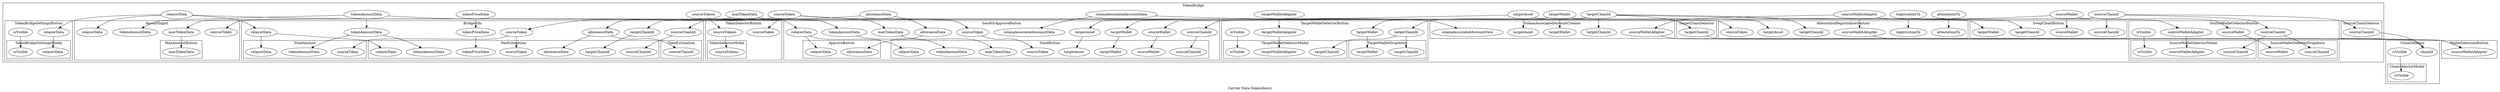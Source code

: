 digraph Carrier {
    label="Carrier Data Dependency"

    subgraph clusterChainSelector {
        label="ChainSelector"

        chainSelectorChainId [label="chainId"]
        chainSelectorIsVisible [label="isVisible"]
        chainSelectorIsVisible -> chainSelectorModalIsVisible

        subgraph clusterChainSelectorModal {
            label="ChainSelectorModal"

            chainSelectorModalIsVisible [label="isVisible"]                
        }
    }


    subgraph clusterWalletSelectionButton {
        label="WalletSelectionButton"
        walletSelectionButtonSourceWalletAdapter [label="sourceWalletAdapter"]
    }

    subgraph clusterTokenBridge {
        label="TokenBridge"
        sourceChainId -> sourceChainSelectorSourceChainId
        sourceChainId -> sourceWalletSelectorButtonSourceChainId
        sourceWallet -> sourceWalletSelectorButtonSourceWallet
        sourceWalletAdapter -> sourceWalletSelectorButtonSourceWalletAdapter
        targetChainId -> targetChainSelectorTargetChainId
        targetChainId -> targetWalletSelectorButtonTargetChainId
        targetWallet -> targetWalletSelectorButtonTargetWallet
        targetWalletAdapter -> targetWalletSelectorButtonTargetWalletAdapter
        sourceChainId -> swapChainButtonSourceChainId
        sourceWallet -> swapChainButtonSourceWallet
        targetChainId -> swapChainButtonTargetChainId
        targetWallet -> swapChainButtonTargetWallet
        sourceToken -> tokenSelectorButtonSourceToken
        sourceTokens -> tokenSelectorButtonSourceTokens
        maxTokenData -> amountInputMaxTokenData
        tokenAmountData -> amountInputTokenAmountData
        sourceToken -> amountInputSourceToken
        relayerData -> amountInputRelayerData
        sourceChainId -> bridgeInfoSourceChainId
        targetChainId -> bridgeInfoTargetChainId
        sourceToken -> bridgeInfoSourceToken
        tokenAmountData -> bridgeInfoTokenAmountData
        relayerData -> bridgeInfoRelayerData
        tokenPriceData -> bridgeInfoTokenPriceData
        allowanceData -> bridgeInfoAllowanceData
        sourceChainId -> sendOrApproveButtonSourceChainId
        sourceWallet -> sendOrApproveButtonSourceWallet
        allowanceData -> sendOrApproveButtonAllowanceData
        tokenAmountData -> sendOrApproveButtonTokenAmountData
        maxTokenData -> sendOrApproveButtonMaxTokenData
        solanaAssociatedAccountData -> sendOrApproveButtonSolanaAssociatedAccountData
        targetWallet -> sendOrApproveButtonTargetWallet
        relayerData -> sendOrApproveButtonRelayerData
        targetAsset -> sendOrApproveButtonTargetAsset
        sourceToken -> sendOrApproveButtonSourceToken
        targetAsset -> attestationRegistrationSectionTargetAsset
        targetChainId -> attestationRegistrationSectionTargetChainId
        sourceToken -> attestationRegistrationSectionSourceToken
        sourceWalletAdapter -> attestationRegistrationSectionSourceWalletAdapter
        attestationTx -> attestationRegistrationSectionAttestationTx
        registrationTx -> attestationRegistrationSectionRegistrationTx
        relayerData -> tokenBridgeSettingsButtonRelayerData
        solanaAssociatedAccountData -> solanaAssociatedAccountCreatorSolanaAssociatedAccountData
        targetAsset -> solanaAssociatedAccountCreatorTargetAsset
        targetChainId -> solanaAssociatedAccountCreatorTargetChainId
        targetWallet -> solanaAssociatedAccountCreatorTargetWallet
        sourceWalletAdapter -> solanaAssociatedAccountCreatorSourceWalletAdapter
        
        subgraph clusterSourceChainSelector {
            label="SourceChainSelector"
            sourceChainSelectorSourceChainId [label="sourceChainId"]
            sourceChainSelectorSourceChainId -> chainSelectorChainId
        }

        subgraph clusterSourceWalletSelectorButton {
            label="SourceWalletSelectorButton"
            sourceWalletSelectorButtonSourceChainId [label="sourceChainId"]
            sourceWalletSelectorButtonSourceWallet [label="sourceWallet"]
            sourceWalletSelectorButtonSourceWalletAdapter [label="sourceWalletAdapter"]
            sourceWalletSelectorButtonIsVisible [label="isVisible"]
            sourceWalletSelectorButtonIsVisible -> sourceWalletSelectorModalIsVisible
            sourceWalletSelectorButtonSourceChainId -> sourceWalletSelectorModalSourceChainId
            sourceWalletSelectorButtonSourceWalletAdapter -> sourceWalletSelectorModalSourceWalletAdapter
            sourceWalletSelectorButtonSourceChainId -> sourceWalletDropdownSourceChainId
            sourceWalletSelectorButtonSourceWallet -> sourceWalletDropdownSourceWallet

            subgraph clusterSourceWalletSelectorModal {
                label="SourceWalletSelectorModal"
                sourceWalletSelectorModalSourceChainId [label="sourceChainId"]
                sourceWalletSelectorModalIsVisible [label="isVisible"]
                sourceWalletSelectorModalSourceWalletAdapter [label="sourceWalletAdapter"]
            }

            subgraph clusterSourceWalletDropdown {
                label="SourceWalletSelectorDropdown"
                sourceWalletDropdownSourceChainId [label="sourceChainId"]
                sourceWalletDropdownSourceWallet [label="sourceWallet"]
            }
        }

        subgraph clusterTargetChainSelector {
            label="TargetChainSelector"
            targetChainSelectorTargetChainId [label="targetChainId"]
            targetChainSelectorTargetChainId -> chainSelectorChainId
        }

        subgraph clusterTargetWalletSelectorButton {
            label="TargetWalletSelectorButton"
            targetWalletSelectorButtonTargetChainId [label="targetChainId"]
            targetWalletSelectorButtonTargetWallet [label="targetWallet"]
            targetWalletSelectorButtonTargetWalletAdapter [label="targetWalletAdapter"]
            targetWalletSelectorButtonIsVisible [label="isVisible"]
            targetWalletSelectorButtonIsVisible -> targetWalletSelectorModalIsVisible
            targetWalletSelectorButtonTargetChainId -> targetWalletSelectorModalTargetChainId
            targetWalletSelectorButtonTargetWalletAdapter -> targetWalletSelectorModalTargetWalletAdapter
            targetWalletSelectorButtonTargetChainId -> targetWalletSelectorDropdownTargetChainId
            targetWalletSelectorButtonTargetWallet -> targetWalletSelectorDropdownTargetWallet
            
            subgraph clusterTargetWalletSelectorModal {
                label="TargetWalletSelectorModal"
                targetWalletSelectorModalIsVisible [label="isVisible"]
                targetWalletSelectorModalTargetChainId [label="targetChainId"]
                targetWalletSelectorModalTargetWalletAdapter [label="targetWalletAdapter"]
            }
            
            subgraph clusterTargetWalletDropdown {
                label="TargetWalletDropdown"
                targetWalletSelectorDropdownTargetChainId [label="targetChainId"]
                targetWalletSelectorDropdownTargetWallet [label="targetWallet"]
            }
        }

        subgraph clusterSwapChainButton {
            label="SwapChainButton"
            swapChainButtonSourceChainId [label="sourceChainId"]
            swapChainButtonSourceWallet [label="sourceWallet"]
            swapChainButtonTargetChainId [label="targetChainId"]
            swapChainButtonTargetWallet [label="targetWallet"]
        }

        subgraph clusterTokenSelectorButton {
            label="TokenSelectorButton"
            tokenSelectorButtonSourceToken [label="sourceToken"]
            tokenSelectorButtonSourceTokens [label="sourceTokens"]
            tokenSelectorButtonSourceTokens -> tokenSelectorModalSourceTokens

            subgraph clusterTokenSelectorModal {
                label="TokenSelectorModal"
                tokenSelectorModalSourceTokens [label="sourceTokens"]
            }
        }

        subgraph clusterAmountInput {
            label="AmountInput"
            amountInputMaxTokenData [label="maxTokenData"]
            amountInputTokenAmountData [label="tokenAmountData"]
            amountInputSourceToken [label="sourceToken"]
            amountInputRelayerData [label="relayerData"]
            amountInputMaxTokenData -> maxAmountButtonMaxTokenData

            subgraph clusterMaxAmountButton {
                label="MaxAmountButton"
                maxAmountButtonMaxTokenData [label="maxTokenData"]
            }
        }

        subgraph clusterTokenBridgeInfo {
            label="BridgeInfo"
            bridgeInfoSourceChainId [label="sourceChainId"]
            bridgeInfoTargetChainId [label="targetChainId"]
            bridgeInfoSourceToken [label="sourceToken"]
            bridgeInfoTokenAmountData [label="tokenAmountData"]
            bridgeInfoRelayerData [label="relayerData"]
            bridgeInfoTokenPriceData [label="tokenPriceData"]
            bridgeInfoAllowanceData [label="allowanceData"]
            bridgeInfoSourceChainId -> feeEstimationSourceChainId
            bridgeInfoTargetChainId -> feeEstimationTargetChainId
            bridgeInfoSourceToken -> feeEstimationSourceToken
            bridgeInfoTokenAmountData -> feeEstimationTokenAmountData
            bridgeInfoRelayerData -> feeEstimationRelayerData
            bridgeInfoTokenPriceData -> feeEstimationTokenPriceData
            bridgeInfoAllowanceData -> feeEstimationAllowanceData
            bridgeInfoAllowanceData -> timeEstimationSourceChainId
            bridgeInfoSourceToken -> totalAmountSourceToken
            bridgeInfoTokenAmountData -> totalAmountTokenAmountData
            bridgeInfoRelayerData -> totalAmountRelayerData

            subgraph clusterFeeEstimation {
                label="FeeEstimation"
                feeEstimationSourceChainId [label="sourceChainId"]
                feeEstimationTargetChainId [label="targetChainId"]
                feeEstimationSourceToken [label="sourceToken"]
                feeEstimationTokenAmountData [label="tokenAmountData"]
                feeEstimationRelayerData [label="relayerData"]
                feeEstimationTokenPriceData [label="tokenPriceData"]
                feeEstimationAllowanceData [label="allowanceData"]
            }

            subgraph clusterTimeEstimation {
                label="TimeEstimation"
                timeEstimationSourceChainId [label="sourceChainId"]
            }

            subgraph clusterTotalAmount {
                label="TotalAmount"
                totalAmountSourceToken [label="sourceToken"]
                totalAmountTokenAmountData [label="tokenAmountData"]
                totalAmountRelayerData [label="relayerData"]
            }
        }

        subgraph clusterSendOrApproveButton {
            label="SendOrApproveButton"
            sendOrApproveButtonSourceChainId [label="sourceChainId"]
            sendOrApproveButtonSourceWallet [label="sourceWallet"]
            sendOrApproveButtonAllowanceData [label="allowanceData"]
            sendOrApproveButtonTokenAmountData [label="tokenAmountData"]
            sendOrApproveButtonMaxTokenData [label="maxTokenData"]
            sendOrApproveButtonSolanaAssociatedAccountData [label="solanaAssociatedAccountData"]
            sendOrApproveButtonTargetWallet [label="targetWallet"]
            sendOrApproveButtonRelayerData [label="relayerData"]
            sendOrApproveButtonTargetAsset [label="targetAsset"]
            sendOrApproveButtonSourceToken [label="sourceToken"]
            sendOrApproveButtonAllowanceData -> approveButtonAllowanceData
            sendOrApproveButtonRelayerData -> approveButtonRelayerData
            sendOrApproveButtonSourceChainId -> sendButtonSourceChainId
            sendOrApproveButtonSourceWallet -> sendButtonSourceWallet
            sendOrApproveButtonTargetWallet -> sendButtonTargetWallet
            sendOrApproveButtonTokenAmountData -> sendButtonTokenAmountData
            sendOrApproveButtonMaxTokenData -> sendButtonMaxTokenData
            sendOrApproveButtonTargetAsset -> sendButtonTargetAsset
            sendOrApproveButtonSourceToken -> sendButtonSourceToken
            sendOrApproveButtonRelayerData -> sendButtonRelayerData

            subgraph clusterApproveButton {
                label="ApproveButton"
                approveButtonAllowanceData [label="allowanceData"]
                approveButtonRelayerData [label="relayerData"]
            }

            subgraph clusterSendButton {
                label="SendButton"
                sendButtonSourceChainId [label="sourceChainId"]
                sendButtonSourceWallet [label="sourceWallet"]
                sendButtonTargetWallet [label="targetWallet"]
                sendButtonTokenAmountData [label="tokenAmountData"]
                sendButtonMaxTokenData [label="maxTokenData"]
                sendButtonTargetAsset [label="targetAsset"]
                sendButtonSourceToken [label="sourceToken"]
                sendButtonRelayerData [label="relayerData"]
            }
        }

        subgraph clusterAttestationRegistrationSection {
            label="AttestationRegistrationSection"
            attestationRegistrationSectionTargetAsset [label="targetAsset"]
            attestationRegistrationSectionTargetChainId [label="targetChainId"]
            attestationRegistrationSectionSourceToken [label="sourceToken"]
            attestationRegistrationSectionSourceWalletAdapter [label="sourceWalletAdapter"]
            attestationRegistrationSectionAttestationTx [label="attestationTx"]
            attestationRegistrationSectionRegistrationTx [label="registrationTx"]
            attestationRegistrationSectionSourceWalletAdapter -> walletSelectionButtonSourceWalletAdapter
        }

        subgraph clusterSolanaAssociatedAccountCreator {
            label="SolanaAssociatedAccountCreator"
            solanaAssociatedAccountCreatorSolanaAssociatedAccountData [label="solanaAssociatedAccountData"]
            solanaAssociatedAccountCreatorTargetAsset [label="targetAsset"]
            solanaAssociatedAccountCreatorTargetChainId [label="targetChainId"]
            solanaAssociatedAccountCreatorTargetWallet [label="targetWallet"]
            solanaAssociatedAccountCreatorSourceWalletAdapter [label="sourceWalletAdapter"]
            solanaAssociatedAccountCreatorSourceWalletAdapter -> walletSelectionButtonSourceWalletAdapter
        }

        subgraph clusterTokenBridgeSettingsButton {
            label="TokenBridgeSettingsButton"
            tokenBridgeSettingsButtonRelayerData [label="relayerData"]
            tokenBridgeSettingsButtonIsVisible [label="isVisible"]
            tokenBridgeSettingsButtonRelayerData -> tokenBridgeSettingsModalRelayerData
            tokenBridgeSettingsButtonIsVisible -> tokenBridgeSettingsModalIsVisible

            subgraph clusterTokenBridgeSettingsModal {
                label="TokenBridgeSettingsModal"
                tokenBridgeSettingsModalRelayerData [label="relayerData"]
                tokenBridgeSettingsModalIsVisible [label="isVisible"]
            }
        }
    }
}